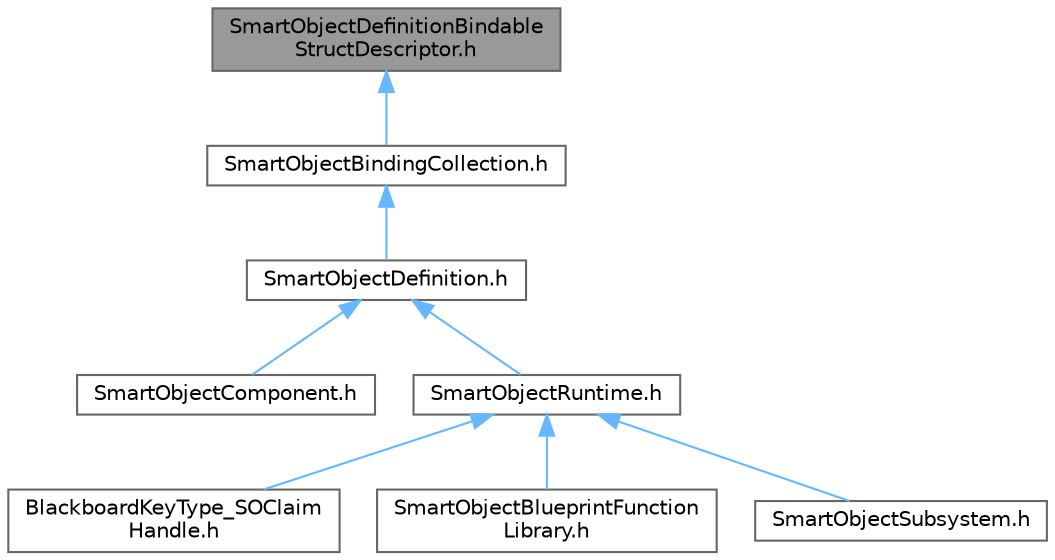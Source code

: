 digraph "SmartObjectDefinitionBindableStructDescriptor.h"
{
 // INTERACTIVE_SVG=YES
 // LATEX_PDF_SIZE
  bgcolor="transparent";
  edge [fontname=Helvetica,fontsize=10,labelfontname=Helvetica,labelfontsize=10];
  node [fontname=Helvetica,fontsize=10,shape=box,height=0.2,width=0.4];
  Node1 [id="Node000001",label="SmartObjectDefinitionBindable\lStructDescriptor.h",height=0.2,width=0.4,color="gray40", fillcolor="grey60", style="filled", fontcolor="black",tooltip=" "];
  Node1 -> Node2 [id="edge1_Node000001_Node000002",dir="back",color="steelblue1",style="solid",tooltip=" "];
  Node2 [id="Node000002",label="SmartObjectBindingCollection.h",height=0.2,width=0.4,color="grey40", fillcolor="white", style="filled",URL="$d4/dc4/SmartObjectBindingCollection_8h.html",tooltip=" "];
  Node2 -> Node3 [id="edge2_Node000002_Node000003",dir="back",color="steelblue1",style="solid",tooltip=" "];
  Node3 [id="Node000003",label="SmartObjectDefinition.h",height=0.2,width=0.4,color="grey40", fillcolor="white", style="filled",URL="$db/d50/SmartObjectDefinition_8h.html",tooltip=" "];
  Node3 -> Node4 [id="edge3_Node000003_Node000004",dir="back",color="steelblue1",style="solid",tooltip=" "];
  Node4 [id="Node000004",label="SmartObjectComponent.h",height=0.2,width=0.4,color="grey40", fillcolor="white", style="filled",URL="$d4/da3/SmartObjectComponent_8h.html",tooltip=" "];
  Node3 -> Node5 [id="edge4_Node000003_Node000005",dir="back",color="steelblue1",style="solid",tooltip=" "];
  Node5 [id="Node000005",label="SmartObjectRuntime.h",height=0.2,width=0.4,color="grey40", fillcolor="white", style="filled",URL="$d7/d64/SmartObjectRuntime_8h.html",tooltip=" "];
  Node5 -> Node6 [id="edge5_Node000005_Node000006",dir="back",color="steelblue1",style="solid",tooltip=" "];
  Node6 [id="Node000006",label="BlackboardKeyType_SOClaim\lHandle.h",height=0.2,width=0.4,color="grey40", fillcolor="white", style="filled",URL="$d7/d1f/BlackboardKeyType__SOClaimHandle_8h.html",tooltip=" "];
  Node5 -> Node7 [id="edge6_Node000005_Node000007",dir="back",color="steelblue1",style="solid",tooltip=" "];
  Node7 [id="Node000007",label="SmartObjectBlueprintFunction\lLibrary.h",height=0.2,width=0.4,color="grey40", fillcolor="white", style="filled",URL="$de/d88/SmartObjectBlueprintFunctionLibrary_8h.html",tooltip=" "];
  Node5 -> Node8 [id="edge7_Node000005_Node000008",dir="back",color="steelblue1",style="solid",tooltip=" "];
  Node8 [id="Node000008",label="SmartObjectSubsystem.h",height=0.2,width=0.4,color="grey40", fillcolor="white", style="filled",URL="$dd/d17/SmartObjectSubsystem_8h.html",tooltip=" "];
}
